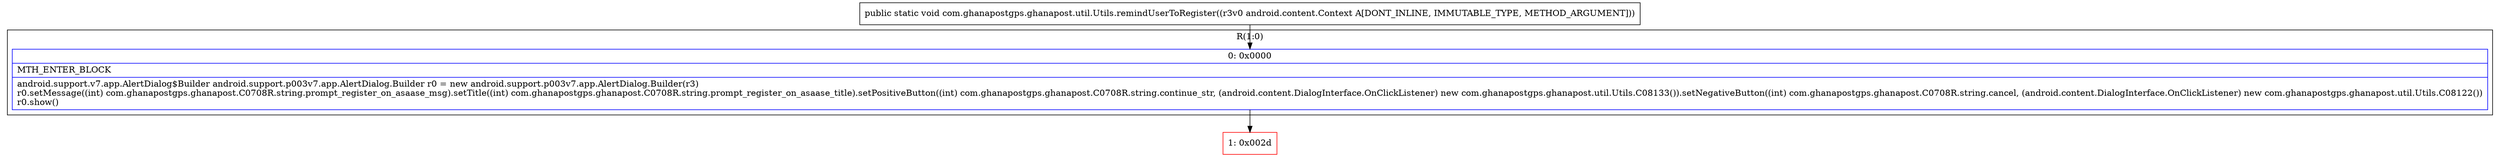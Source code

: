 digraph "CFG forcom.ghanapostgps.ghanapost.util.Utils.remindUserToRegister(Landroid\/content\/Context;)V" {
subgraph cluster_Region_440692738 {
label = "R(1:0)";
node [shape=record,color=blue];
Node_0 [shape=record,label="{0\:\ 0x0000|MTH_ENTER_BLOCK\l|android.support.v7.app.AlertDialog$Builder android.support.p003v7.app.AlertDialog.Builder r0 = new android.support.p003v7.app.AlertDialog.Builder(r3)\lr0.setMessage((int) com.ghanapostgps.ghanapost.C0708R.string.prompt_register_on_asaase_msg).setTitle((int) com.ghanapostgps.ghanapost.C0708R.string.prompt_register_on_asaase_title).setPositiveButton((int) com.ghanapostgps.ghanapost.C0708R.string.continue_str, (android.content.DialogInterface.OnClickListener) new com.ghanapostgps.ghanapost.util.Utils.C08133()).setNegativeButton((int) com.ghanapostgps.ghanapost.C0708R.string.cancel, (android.content.DialogInterface.OnClickListener) new com.ghanapostgps.ghanapost.util.Utils.C08122())\lr0.show()\l}"];
}
Node_1 [shape=record,color=red,label="{1\:\ 0x002d}"];
MethodNode[shape=record,label="{public static void com.ghanapostgps.ghanapost.util.Utils.remindUserToRegister((r3v0 android.content.Context A[DONT_INLINE, IMMUTABLE_TYPE, METHOD_ARGUMENT])) }"];
MethodNode -> Node_0;
Node_0 -> Node_1;
}

